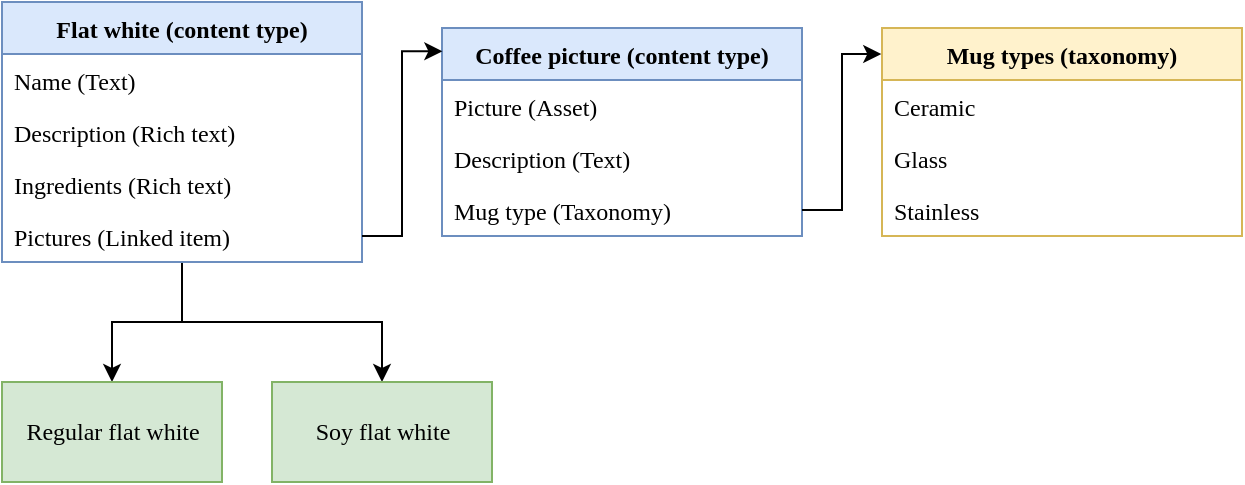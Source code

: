 <mxfile version="19.0.3" type="device"><diagram id="_sXCi1z4cA1q9kwr4DkR" name="Page-1"><mxGraphModel dx="1038" dy="649" grid="1" gridSize="10" guides="1" tooltips="1" connect="1" arrows="1" fold="0" page="1" pageScale="1" pageWidth="850" pageHeight="1100" math="0" shadow="0"><root><mxCell id="0"/><mxCell id="1" parent="0"/><mxCell id="ZBleFuAd3CNE3qXkMN6L-1" style="edgeStyle=orthogonalEdgeStyle;rounded=0;orthogonalLoop=1;jettySize=auto;html=1;entryX=0.5;entryY=0;entryDx=0;entryDy=0;fontFamily=Work Sans;" parent="1" source="ZBleFuAd3CNE3qXkMN6L-3" target="ZBleFuAd3CNE3qXkMN6L-16" edge="1"><mxGeometry relative="1" as="geometry"/></mxCell><mxCell id="ZBleFuAd3CNE3qXkMN6L-2" style="edgeStyle=orthogonalEdgeStyle;rounded=0;orthogonalLoop=1;jettySize=auto;html=1;entryX=0.5;entryY=0;entryDx=0;entryDy=0;fontFamily=Work Sans;" parent="1" source="ZBleFuAd3CNE3qXkMN6L-3" target="ZBleFuAd3CNE3qXkMN6L-17" edge="1"><mxGeometry relative="1" as="geometry"/></mxCell><mxCell id="ZBleFuAd3CNE3qXkMN6L-3" value="Flat white (content type)" style="swimlane;fontStyle=1;childLayout=stackLayout;horizontal=1;startSize=26;fillColor=#dae8fc;horizontalStack=0;resizeParent=1;resizeParentMax=0;resizeLast=0;collapsible=1;marginBottom=0;strokeColor=#6c8ebf;fontFamily=Work Sans;" parent="1" vertex="1"><mxGeometry x="10" y="10" width="180" height="130" as="geometry"/></mxCell><mxCell id="ZBleFuAd3CNE3qXkMN6L-4" value="Name (Text)" style="text;strokeColor=none;fillColor=none;align=left;verticalAlign=top;spacingLeft=4;spacingRight=4;overflow=hidden;rotatable=0;points=[[0,0.5],[1,0.5]];portConstraint=eastwest;fontFamily=Work Sans;" parent="ZBleFuAd3CNE3qXkMN6L-3" vertex="1"><mxGeometry y="26" width="180" height="26" as="geometry"/></mxCell><mxCell id="ZBleFuAd3CNE3qXkMN6L-5" value="Description (Rich text)" style="text;strokeColor=none;fillColor=none;align=left;verticalAlign=top;spacingLeft=4;spacingRight=4;overflow=hidden;rotatable=0;points=[[0,0.5],[1,0.5]];portConstraint=eastwest;fontFamily=Work Sans;" parent="ZBleFuAd3CNE3qXkMN6L-3" vertex="1"><mxGeometry y="52" width="180" height="26" as="geometry"/></mxCell><mxCell id="ZBleFuAd3CNE3qXkMN6L-6" value="Ingredients (Rich text)" style="text;strokeColor=none;fillColor=none;align=left;verticalAlign=top;spacingLeft=4;spacingRight=4;overflow=hidden;rotatable=0;points=[[0,0.5],[1,0.5]];portConstraint=eastwest;fontFamily=Work Sans;" parent="ZBleFuAd3CNE3qXkMN6L-3" vertex="1"><mxGeometry y="78" width="180" height="26" as="geometry"/></mxCell><mxCell id="ZBleFuAd3CNE3qXkMN6L-7" value="Pictures (Linked item)" style="text;strokeColor=none;fillColor=none;align=left;verticalAlign=top;spacingLeft=4;spacingRight=4;overflow=hidden;rotatable=0;points=[[0,0.5],[1,0.5]];portConstraint=eastwest;fontFamily=Work Sans;" parent="ZBleFuAd3CNE3qXkMN6L-3" vertex="1"><mxGeometry y="104" width="180" height="26" as="geometry"/></mxCell><mxCell id="ZBleFuAd3CNE3qXkMN6L-8" value="Coffee picture (content type)" style="swimlane;fontStyle=1;childLayout=stackLayout;horizontal=1;startSize=26;fillColor=#dae8fc;horizontalStack=0;resizeParent=1;resizeParentMax=0;resizeLast=0;collapsible=1;marginBottom=0;strokeColor=#6c8ebf;fontFamily=Work Sans;" parent="1" vertex="1"><mxGeometry x="230" y="23" width="180" height="104" as="geometry"/></mxCell><mxCell id="ZBleFuAd3CNE3qXkMN6L-9" value="Picture (Asset)" style="text;strokeColor=none;fillColor=none;align=left;verticalAlign=top;spacingLeft=4;spacingRight=4;overflow=hidden;rotatable=0;points=[[0,0.5],[1,0.5]];portConstraint=eastwest;fontFamily=Work Sans;" parent="ZBleFuAd3CNE3qXkMN6L-8" vertex="1"><mxGeometry y="26" width="180" height="26" as="geometry"/></mxCell><mxCell id="ZBleFuAd3CNE3qXkMN6L-10" value="Description (Text)" style="text;strokeColor=none;fillColor=none;align=left;verticalAlign=top;spacingLeft=4;spacingRight=4;overflow=hidden;rotatable=0;points=[[0,0.5],[1,0.5]];portConstraint=eastwest;fontFamily=Work Sans;" parent="ZBleFuAd3CNE3qXkMN6L-8" vertex="1"><mxGeometry y="52" width="180" height="26" as="geometry"/></mxCell><mxCell id="ZBleFuAd3CNE3qXkMN6L-11" value="Mug type (Taxonomy)" style="text;strokeColor=none;fillColor=none;align=left;verticalAlign=top;spacingLeft=4;spacingRight=4;overflow=hidden;rotatable=0;points=[[0,0.5],[1,0.5]];portConstraint=eastwest;fontFamily=Work Sans;" parent="ZBleFuAd3CNE3qXkMN6L-8" vertex="1"><mxGeometry y="78" width="180" height="26" as="geometry"/></mxCell><mxCell id="ZBleFuAd3CNE3qXkMN6L-12" value="Mug types (taxonomy)" style="swimlane;fontStyle=1;childLayout=stackLayout;horizontal=1;startSize=26;fillColor=#fff2cc;horizontalStack=0;resizeParent=1;resizeParentMax=0;resizeLast=0;collapsible=1;marginBottom=0;strokeColor=#d6b656;swimlaneLine=1;fontFamily=Work Sans;" parent="1" vertex="1"><mxGeometry x="450" y="23" width="180" height="104" as="geometry"/></mxCell><mxCell id="ZBleFuAd3CNE3qXkMN6L-13" value="Ceramic" style="text;strokeColor=none;fillColor=none;align=left;verticalAlign=top;spacingLeft=4;spacingRight=4;overflow=hidden;rotatable=0;points=[[0,0.5],[1,0.5]];portConstraint=eastwest;fontFamily=Work Sans;" parent="ZBleFuAd3CNE3qXkMN6L-12" vertex="1"><mxGeometry y="26" width="180" height="26" as="geometry"/></mxCell><mxCell id="ZBleFuAd3CNE3qXkMN6L-14" value="Glass" style="text;strokeColor=none;fillColor=none;align=left;verticalAlign=top;spacingLeft=4;spacingRight=4;overflow=hidden;rotatable=0;points=[[0,0.5],[1,0.5]];portConstraint=eastwest;fontFamily=Work Sans;" parent="ZBleFuAd3CNE3qXkMN6L-12" vertex="1"><mxGeometry y="52" width="180" height="26" as="geometry"/></mxCell><mxCell id="ZBleFuAd3CNE3qXkMN6L-15" value="Stainless" style="text;strokeColor=none;fillColor=none;align=left;verticalAlign=top;spacingLeft=4;spacingRight=4;overflow=hidden;rotatable=0;points=[[0,0.5],[1,0.5]];portConstraint=eastwest;fontFamily=Work Sans;" parent="ZBleFuAd3CNE3qXkMN6L-12" vertex="1"><mxGeometry y="78" width="180" height="26" as="geometry"/></mxCell><mxCell id="ZBleFuAd3CNE3qXkMN6L-16" value="Regular flat white" style="html=1;fillColor=#d5e8d4;strokeColor=#82b366;fontFamily=Work Sans;" parent="1" vertex="1"><mxGeometry x="10" y="200" width="110" height="50" as="geometry"/></mxCell><mxCell id="ZBleFuAd3CNE3qXkMN6L-17" value="Soy flat white" style="html=1;fillColor=#d5e8d4;strokeColor=#82b366;fontFamily=Work Sans;" parent="1" vertex="1"><mxGeometry x="145" y="200" width="110" height="50" as="geometry"/></mxCell><mxCell id="ZBleFuAd3CNE3qXkMN6L-18" style="edgeStyle=orthogonalEdgeStyle;rounded=0;orthogonalLoop=1;jettySize=auto;html=1;entryX=0.001;entryY=0.112;entryDx=0;entryDy=0;entryPerimeter=0;fontFamily=Work Sans;" parent="1" source="ZBleFuAd3CNE3qXkMN6L-7" target="ZBleFuAd3CNE3qXkMN6L-8" edge="1"><mxGeometry relative="1" as="geometry"/></mxCell><mxCell id="ZBleFuAd3CNE3qXkMN6L-19" style="edgeStyle=orthogonalEdgeStyle;rounded=0;orthogonalLoop=1;jettySize=auto;html=1;entryX=-0.002;entryY=0.125;entryDx=0;entryDy=0;entryPerimeter=0;fontFamily=Work Sans;" parent="1" source="ZBleFuAd3CNE3qXkMN6L-11" target="ZBleFuAd3CNE3qXkMN6L-12" edge="1"><mxGeometry relative="1" as="geometry"/></mxCell></root></mxGraphModel></diagram></mxfile>